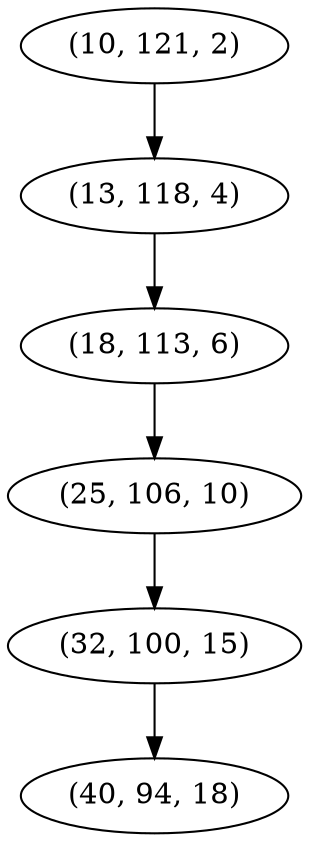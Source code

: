 digraph tree {
    "(10, 121, 2)";
    "(13, 118, 4)";
    "(18, 113, 6)";
    "(25, 106, 10)";
    "(32, 100, 15)";
    "(40, 94, 18)";
    "(10, 121, 2)" -> "(13, 118, 4)";
    "(13, 118, 4)" -> "(18, 113, 6)";
    "(18, 113, 6)" -> "(25, 106, 10)";
    "(25, 106, 10)" -> "(32, 100, 15)";
    "(32, 100, 15)" -> "(40, 94, 18)";
}
